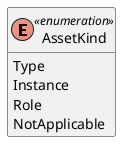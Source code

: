 @startuml
skinparam classAttributeIconSize 0
hide methods

enum AssetKind <<enumeration>> {
  Type
  Instance
  Role
  NotApplicable
}
@enduml